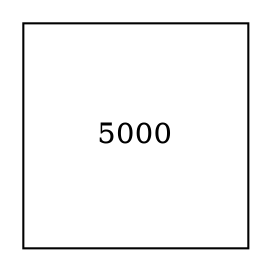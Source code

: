 digraph G {
 nodesep=0.3;
 ranksep=0.2;
    margin=0.1;
 node[shape=box width="1.5" height="1.5" fixed="true"];  edge [arrowsize=0.8];"5000";}